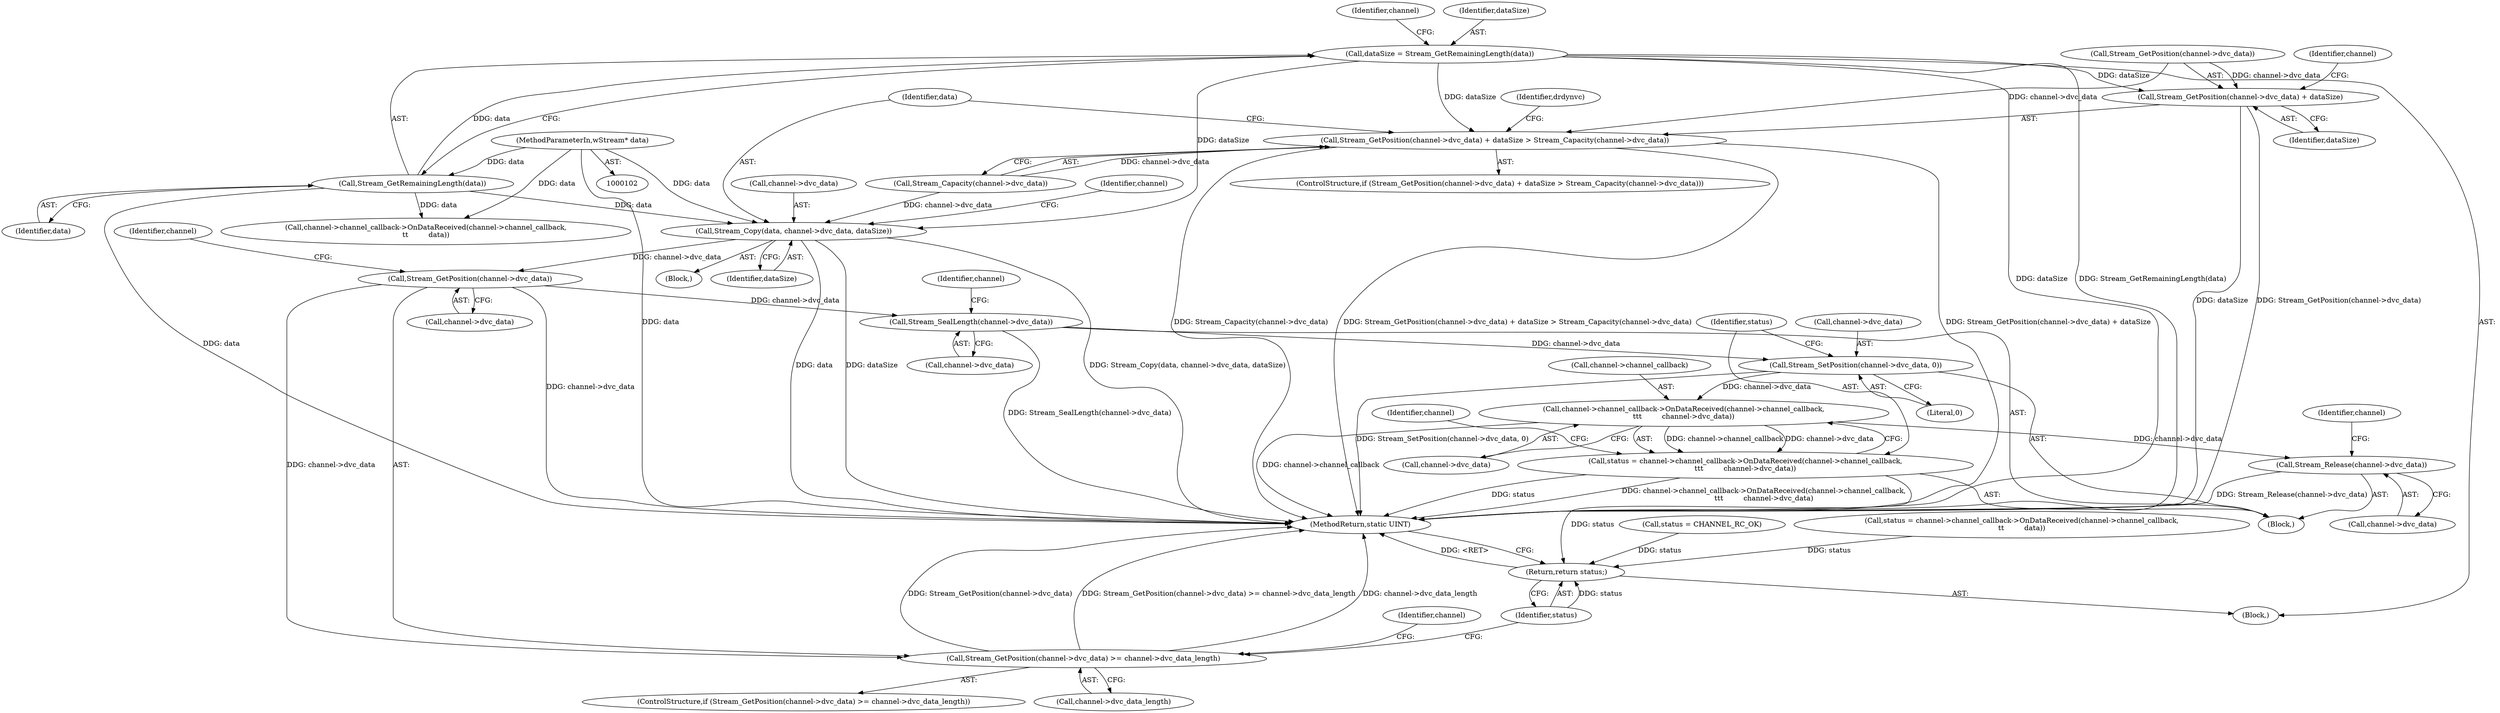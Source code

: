 digraph "0_FreeRDP_baee520e3dd9be6511c45a14c5f5e77784de1471_6@API" {
"1000114" [label="(Call,dataSize = Stream_GetRemainingLength(data))"];
"1000116" [label="(Call,Stream_GetRemainingLength(data))"];
"1000106" [label="(MethodParameterIn,wStream* data)"];
"1000144" [label="(Call,Stream_GetPosition(channel->dvc_data) + dataSize > Stream_Capacity(channel->dvc_data))"];
"1000145" [label="(Call,Stream_GetPosition(channel->dvc_data) + dataSize)"];
"1000173" [label="(Call,Stream_Copy(data, channel->dvc_data, dataSize))"];
"1000181" [label="(Call,Stream_GetPosition(channel->dvc_data))"];
"1000180" [label="(Call,Stream_GetPosition(channel->dvc_data) >= channel->dvc_data_length)"];
"1000189" [label="(Call,Stream_SealLength(channel->dvc_data))"];
"1000193" [label="(Call,Stream_SetPosition(channel->dvc_data, 0))"];
"1000200" [label="(Call,channel->channel_callback->OnDataReceived(channel->channel_callback,\n\t\t\t         channel->dvc_data))"];
"1000198" [label="(Call,status = channel->channel_callback->OnDataReceived(channel->channel_callback,\n\t\t\t         channel->dvc_data))"];
"1000225" [label="(Return,return status;)"];
"1000207" [label="(Call,Stream_Release(channel->dvc_data))"];
"1000182" [label="(Call,channel->dvc_data)"];
"1000197" [label="(Literal,0)"];
"1000188" [label="(Block,)"];
"1000175" [label="(Call,channel->dvc_data)"];
"1000198" [label="(Call,status = channel->channel_callback->OnDataReceived(channel->channel_callback,\n\t\t\t         channel->dvc_data))"];
"1000220" [label="(Call,channel->channel_callback->OnDataReceived(channel->channel_callback,\n\t\t         data))"];
"1000151" [label="(Call,Stream_Capacity(channel->dvc_data))"];
"1000186" [label="(Identifier,channel)"];
"1000191" [label="(Identifier,channel)"];
"1000143" [label="(ControlStructure,if (Stream_GetPosition(channel->dvc_data) + dataSize > Stream_Capacity(channel->dvc_data)))"];
"1000194" [label="(Call,channel->dvc_data)"];
"1000180" [label="(Call,Stream_GetPosition(channel->dvc_data) >= channel->dvc_data_length)"];
"1000225" [label="(Return,return status;)"];
"1000117" [label="(Identifier,data)"];
"1000204" [label="(Call,channel->dvc_data)"];
"1000109" [label="(Call,status = CHANNEL_RC_OK)"];
"1000213" [label="(Identifier,channel)"];
"1000189" [label="(Call,Stream_SealLength(channel->dvc_data))"];
"1000190" [label="(Call,channel->dvc_data)"];
"1000142" [label="(Block,)"];
"1000119" [label="(Identifier,channel)"];
"1000200" [label="(Call,channel->channel_callback->OnDataReceived(channel->channel_callback,\n\t\t\t         channel->dvc_data))"];
"1000146" [label="(Call,Stream_GetPosition(channel->dvc_data))"];
"1000183" [label="(Identifier,channel)"];
"1000153" [label="(Identifier,channel)"];
"1000178" [label="(Identifier,dataSize)"];
"1000207" [label="(Call,Stream_Release(channel->dvc_data))"];
"1000107" [label="(Block,)"];
"1000106" [label="(MethodParameterIn,wStream* data)"];
"1000116" [label="(Call,Stream_GetRemainingLength(data))"];
"1000195" [label="(Identifier,channel)"];
"1000115" [label="(Identifier,dataSize)"];
"1000201" [label="(Call,channel->channel_callback)"];
"1000179" [label="(ControlStructure,if (Stream_GetPosition(channel->dvc_data) >= channel->dvc_data_length))"];
"1000226" [label="(Identifier,status)"];
"1000114" [label="(Call,dataSize = Stream_GetRemainingLength(data))"];
"1000174" [label="(Identifier,data)"];
"1000145" [label="(Call,Stream_GetPosition(channel->dvc_data) + dataSize)"];
"1000173" [label="(Call,Stream_Copy(data, channel->dvc_data, dataSize))"];
"1000209" [label="(Identifier,channel)"];
"1000150" [label="(Identifier,dataSize)"];
"1000218" [label="(Call,status = channel->channel_callback->OnDataReceived(channel->channel_callback,\n\t\t         data))"];
"1000158" [label="(Identifier,drdynvc)"];
"1000185" [label="(Call,channel->dvc_data_length)"];
"1000199" [label="(Identifier,status)"];
"1000193" [label="(Call,Stream_SetPosition(channel->dvc_data, 0))"];
"1000208" [label="(Call,channel->dvc_data)"];
"1000181" [label="(Call,Stream_GetPosition(channel->dvc_data))"];
"1000227" [label="(MethodReturn,static UINT)"];
"1000144" [label="(Call,Stream_GetPosition(channel->dvc_data) + dataSize > Stream_Capacity(channel->dvc_data))"];
"1000114" -> "1000107"  [label="AST: "];
"1000114" -> "1000116"  [label="CFG: "];
"1000115" -> "1000114"  [label="AST: "];
"1000116" -> "1000114"  [label="AST: "];
"1000119" -> "1000114"  [label="CFG: "];
"1000114" -> "1000227"  [label="DDG: dataSize"];
"1000114" -> "1000227"  [label="DDG: Stream_GetRemainingLength(data)"];
"1000116" -> "1000114"  [label="DDG: data"];
"1000114" -> "1000144"  [label="DDG: dataSize"];
"1000114" -> "1000145"  [label="DDG: dataSize"];
"1000114" -> "1000173"  [label="DDG: dataSize"];
"1000116" -> "1000117"  [label="CFG: "];
"1000117" -> "1000116"  [label="AST: "];
"1000116" -> "1000227"  [label="DDG: data"];
"1000106" -> "1000116"  [label="DDG: data"];
"1000116" -> "1000173"  [label="DDG: data"];
"1000116" -> "1000220"  [label="DDG: data"];
"1000106" -> "1000102"  [label="AST: "];
"1000106" -> "1000227"  [label="DDG: data"];
"1000106" -> "1000173"  [label="DDG: data"];
"1000106" -> "1000220"  [label="DDG: data"];
"1000144" -> "1000143"  [label="AST: "];
"1000144" -> "1000151"  [label="CFG: "];
"1000145" -> "1000144"  [label="AST: "];
"1000151" -> "1000144"  [label="AST: "];
"1000158" -> "1000144"  [label="CFG: "];
"1000174" -> "1000144"  [label="CFG: "];
"1000144" -> "1000227"  [label="DDG: Stream_Capacity(channel->dvc_data)"];
"1000144" -> "1000227"  [label="DDG: Stream_GetPosition(channel->dvc_data) + dataSize > Stream_Capacity(channel->dvc_data)"];
"1000144" -> "1000227"  [label="DDG: Stream_GetPosition(channel->dvc_data) + dataSize"];
"1000146" -> "1000144"  [label="DDG: channel->dvc_data"];
"1000151" -> "1000144"  [label="DDG: channel->dvc_data"];
"1000145" -> "1000150"  [label="CFG: "];
"1000146" -> "1000145"  [label="AST: "];
"1000150" -> "1000145"  [label="AST: "];
"1000153" -> "1000145"  [label="CFG: "];
"1000145" -> "1000227"  [label="DDG: dataSize"];
"1000145" -> "1000227"  [label="DDG: Stream_GetPosition(channel->dvc_data)"];
"1000146" -> "1000145"  [label="DDG: channel->dvc_data"];
"1000173" -> "1000142"  [label="AST: "];
"1000173" -> "1000178"  [label="CFG: "];
"1000174" -> "1000173"  [label="AST: "];
"1000175" -> "1000173"  [label="AST: "];
"1000178" -> "1000173"  [label="AST: "];
"1000183" -> "1000173"  [label="CFG: "];
"1000173" -> "1000227"  [label="DDG: dataSize"];
"1000173" -> "1000227"  [label="DDG: Stream_Copy(data, channel->dvc_data, dataSize)"];
"1000173" -> "1000227"  [label="DDG: data"];
"1000151" -> "1000173"  [label="DDG: channel->dvc_data"];
"1000173" -> "1000181"  [label="DDG: channel->dvc_data"];
"1000181" -> "1000180"  [label="AST: "];
"1000181" -> "1000182"  [label="CFG: "];
"1000182" -> "1000181"  [label="AST: "];
"1000186" -> "1000181"  [label="CFG: "];
"1000181" -> "1000227"  [label="DDG: channel->dvc_data"];
"1000181" -> "1000180"  [label="DDG: channel->dvc_data"];
"1000181" -> "1000189"  [label="DDG: channel->dvc_data"];
"1000180" -> "1000179"  [label="AST: "];
"1000180" -> "1000185"  [label="CFG: "];
"1000185" -> "1000180"  [label="AST: "];
"1000191" -> "1000180"  [label="CFG: "];
"1000226" -> "1000180"  [label="CFG: "];
"1000180" -> "1000227"  [label="DDG: channel->dvc_data_length"];
"1000180" -> "1000227"  [label="DDG: Stream_GetPosition(channel->dvc_data)"];
"1000180" -> "1000227"  [label="DDG: Stream_GetPosition(channel->dvc_data) >= channel->dvc_data_length"];
"1000189" -> "1000188"  [label="AST: "];
"1000189" -> "1000190"  [label="CFG: "];
"1000190" -> "1000189"  [label="AST: "];
"1000195" -> "1000189"  [label="CFG: "];
"1000189" -> "1000227"  [label="DDG: Stream_SealLength(channel->dvc_data)"];
"1000189" -> "1000193"  [label="DDG: channel->dvc_data"];
"1000193" -> "1000188"  [label="AST: "];
"1000193" -> "1000197"  [label="CFG: "];
"1000194" -> "1000193"  [label="AST: "];
"1000197" -> "1000193"  [label="AST: "];
"1000199" -> "1000193"  [label="CFG: "];
"1000193" -> "1000227"  [label="DDG: Stream_SetPosition(channel->dvc_data, 0)"];
"1000193" -> "1000200"  [label="DDG: channel->dvc_data"];
"1000200" -> "1000198"  [label="AST: "];
"1000200" -> "1000204"  [label="CFG: "];
"1000201" -> "1000200"  [label="AST: "];
"1000204" -> "1000200"  [label="AST: "];
"1000198" -> "1000200"  [label="CFG: "];
"1000200" -> "1000227"  [label="DDG: channel->channel_callback"];
"1000200" -> "1000198"  [label="DDG: channel->channel_callback"];
"1000200" -> "1000198"  [label="DDG: channel->dvc_data"];
"1000200" -> "1000207"  [label="DDG: channel->dvc_data"];
"1000198" -> "1000188"  [label="AST: "];
"1000199" -> "1000198"  [label="AST: "];
"1000209" -> "1000198"  [label="CFG: "];
"1000198" -> "1000227"  [label="DDG: status"];
"1000198" -> "1000227"  [label="DDG: channel->channel_callback->OnDataReceived(channel->channel_callback,\n\t\t\t         channel->dvc_data)"];
"1000198" -> "1000225"  [label="DDG: status"];
"1000225" -> "1000107"  [label="AST: "];
"1000225" -> "1000226"  [label="CFG: "];
"1000226" -> "1000225"  [label="AST: "];
"1000227" -> "1000225"  [label="CFG: "];
"1000225" -> "1000227"  [label="DDG: <RET>"];
"1000226" -> "1000225"  [label="DDG: status"];
"1000218" -> "1000225"  [label="DDG: status"];
"1000109" -> "1000225"  [label="DDG: status"];
"1000207" -> "1000188"  [label="AST: "];
"1000207" -> "1000208"  [label="CFG: "];
"1000208" -> "1000207"  [label="AST: "];
"1000213" -> "1000207"  [label="CFG: "];
"1000207" -> "1000227"  [label="DDG: Stream_Release(channel->dvc_data)"];
}
